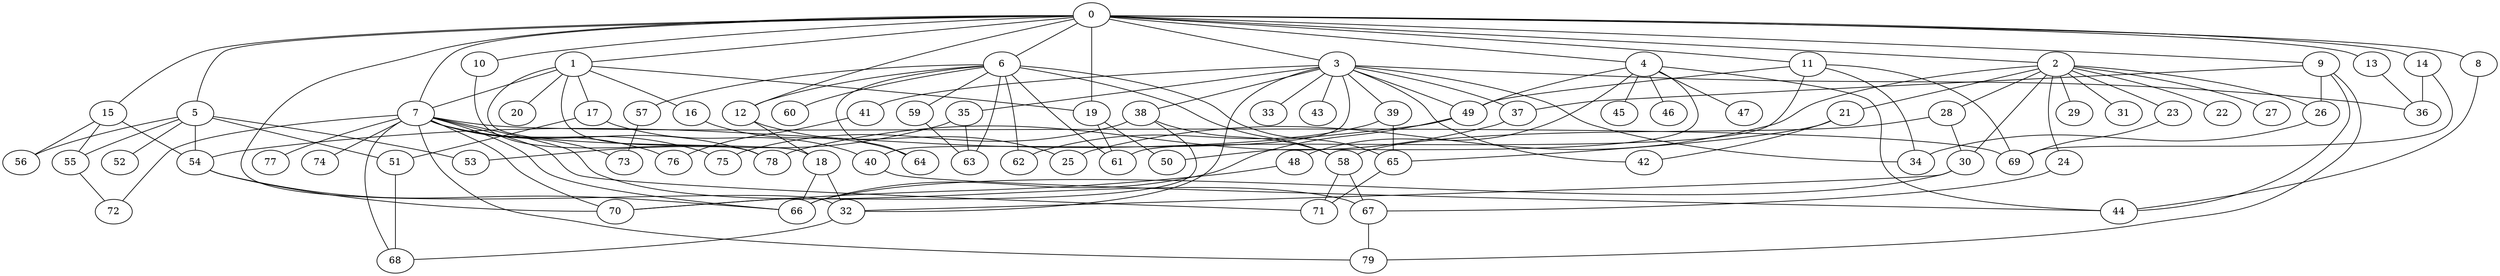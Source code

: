 
graph graphname {
    0 -- 1
0 -- 2
0 -- 3
0 -- 4
0 -- 5
0 -- 6
0 -- 7
0 -- 8
0 -- 9
0 -- 10
0 -- 11
0 -- 12
0 -- 13
0 -- 14
0 -- 15
0 -- 32
0 -- 19
1 -- 16
1 -- 17
1 -- 18
1 -- 19
1 -- 20
1 -- 78
1 -- 7
2 -- 21
2 -- 22
2 -- 23
2 -- 24
2 -- 25
2 -- 26
2 -- 27
2 -- 28
2 -- 29
2 -- 30
2 -- 31
3 -- 32
3 -- 34
3 -- 35
3 -- 36
3 -- 37
3 -- 38
3 -- 33
3 -- 40
3 -- 41
3 -- 42
3 -- 39
3 -- 43
3 -- 49
4 -- 44
4 -- 45
4 -- 46
4 -- 47
4 -- 48
4 -- 49
4 -- 50
5 -- 51
5 -- 52
5 -- 53
5 -- 54
5 -- 55
5 -- 56
6 -- 64
6 -- 65
6 -- 57
6 -- 58
6 -- 59
6 -- 60
6 -- 61
6 -- 62
6 -- 63
6 -- 12
7 -- 66
7 -- 67
7 -- 68
7 -- 69
7 -- 70
7 -- 71
7 -- 72
7 -- 73
7 -- 74
7 -- 75
7 -- 76
7 -- 77
7 -- 78
7 -- 79
8 -- 44
9 -- 26
9 -- 37
9 -- 44
9 -- 79
10 -- 78
11 -- 49
11 -- 61
11 -- 69
11 -- 34
12 -- 25
12 -- 18
13 -- 36
14 -- 36
14 -- 69
15 -- 55
15 -- 54
15 -- 56
16 -- 64
17 -- 51
17 -- 40
18 -- 32
18 -- 66
19 -- 50
19 -- 61
21 -- 65
21 -- 42
23 -- 69
24 -- 67
26 -- 34
28 -- 30
28 -- 58
30 -- 32
30 -- 66
32 -- 68
35 -- 53
35 -- 63
37 -- 78
38 -- 58
38 -- 75
38 -- 70
39 -- 65
39 -- 62
40 -- 44
41 -- 76
48 -- 70
49 -- 66
49 -- 54
51 -- 68
54 -- 70
54 -- 66
55 -- 72
57 -- 73
58 -- 67
58 -- 71
59 -- 63
65 -- 71
67 -- 79

}

